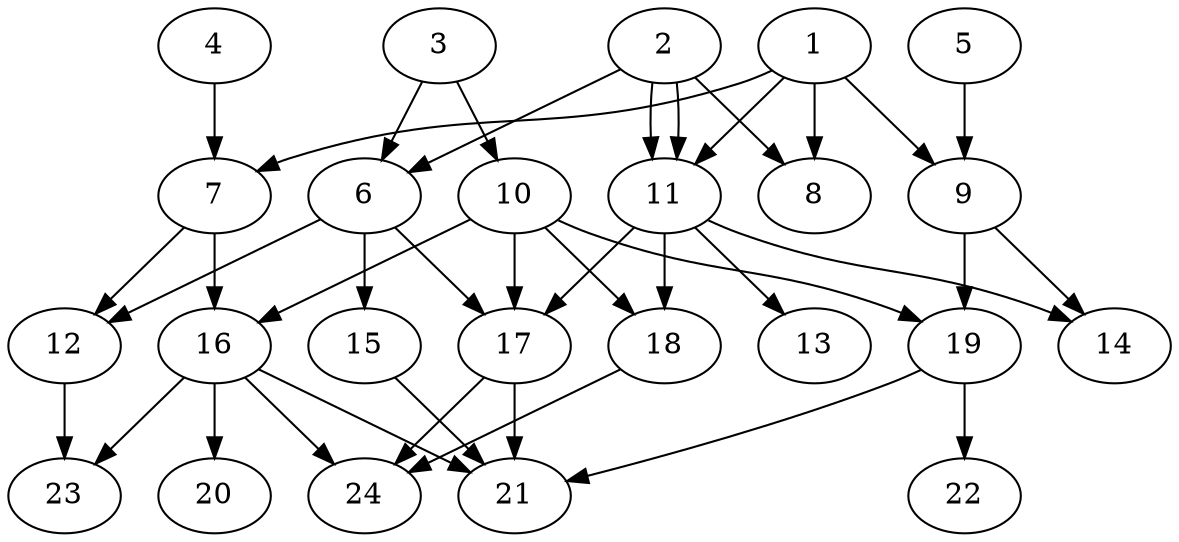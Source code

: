 // DAG (tier=2-normal, mode=data, n=24, ccr=0.411, fat=0.564, density=0.463, regular=0.520, jump=0.101, mindata=2097152, maxdata=16777216)
// DAG automatically generated by daggen at Sun Aug 24 16:33:34 2025
// /home/ermia/Project/Environments/daggen/bin/daggen --dot --ccr 0.411 --fat 0.564 --regular 0.520 --density 0.463 --jump 0.101 --mindata 2097152 --maxdata 16777216 -n 24 
digraph G {
  1 [size="13052627212184948", alpha="0.14", expect_size="6526313606092474"]
  1 -> 7 [size ="1274690333048832"]
  1 -> 8 [size ="1274690333048832"]
  1 -> 9 [size ="1274690333048832"]
  1 -> 11 [size ="1274690333048832"]
  2 [size="1885313802980993280", alpha="0.04", expect_size="942656901490496640"]
  2 -> 6 [size ="1669868864667648"]
  2 -> 8 [size ="1669868864667648"]
  2 -> 11 [size ="1669868864667648"]
  2 -> 11 [size ="1669868864667648"]
  3 [size="164368040221453888", alpha="0.09", expect_size="82184020110726944"]
  3 -> 6 [size ="66284439994368"]
  3 -> 10 [size ="66284439994368"]
  4 [size="2644156509446509428736", alpha="0.06", expect_size="1322078254723254714368"]
  4 -> 7 [size ="1529729911881728"]
  5 [size="2537927874814173696", alpha="0.08", expect_size="1268963937407086848"]
  5 -> 9 [size ="1659941853069312"]
  6 [size="929558419076092", alpha="0.08", expect_size="464779209538046"]
  6 -> 12 [size ="37134824112128"]
  6 -> 15 [size ="37134824112128"]
  6 -> 17 [size ="37134824112128"]
  7 [size="62184155673700576", alpha="0.03", expect_size="31092077836850288"]
  7 -> 12 [size ="1101689310412800"]
  7 -> 16 [size ="1101689310412800"]
  8 [size="728598031658804736", alpha="0.03", expect_size="364299015829402368"]
  9 [size="474890837733215830016", alpha="0.05", expect_size="237445418866607915008"]
  9 -> 14 [size ="486951656357888"]
  9 -> 19 [size ="486951656357888"]
  10 [size="52234856047833752", alpha="0.00", expect_size="26117428023916876"]
  10 -> 16 [size ="2094132101120000"]
  10 -> 17 [size ="2094132101120000"]
  10 -> 18 [size ="2094132101120000"]
  10 -> 19 [size ="2094132101120000"]
  11 [size="110189840268716720", alpha="0.20", expect_size="55094920134358360"]
  11 -> 13 [size ="192790646489088"]
  11 -> 14 [size ="192790646489088"]
  11 -> 17 [size ="192790646489088"]
  11 -> 18 [size ="192790646489088"]
  12 [size="7626653694760241", alpha="0.01", expect_size="3813326847380120"]
  12 -> 23 [size ="222746139164672"]
  13 [size="4234730949080122880", alpha="0.18", expect_size="2117365474540061440"]
  14 [size="25425582470894036", alpha="0.13", expect_size="12712791235447018"]
  15 [size="9606870079031476224", alpha="0.09", expect_size="4803435039515738112"]
  15 -> 21 [size ="36153021431808"]
  16 [size="4987752046354907", alpha="0.10", expect_size="2493876023177453"]
  16 -> 20 [size ="96005009702912"]
  16 -> 21 [size ="96005009702912"]
  16 -> 23 [size ="96005009702912"]
  16 -> 24 [size ="96005009702912"]
  17 [size="967084220997850496", alpha="0.08", expect_size="483542110498925248"]
  17 -> 21 [size ="633037654065152"]
  17 -> 24 [size ="633037654065152"]
  18 [size="20824083207186616", alpha="0.19", expect_size="10412041603593308"]
  18 -> 24 [size ="1376108058509312"]
  19 [size="143862009001895002112", alpha="0.09", expect_size="71931004500947501056"]
  19 -> 21 [size ="219644703014912"]
  19 -> 22 [size ="219644703014912"]
  20 [size="8494861001781924", alpha="0.05", expect_size="4247430500890962"]
  21 [size="122212313854621328", alpha="0.19", expect_size="61106156927310664"]
  22 [size="40875947369489760256", alpha="0.02", expect_size="20437973684744880128"]
  23 [size="142852257908523008000", alpha="0.06", expect_size="71426128954261504000"]
  24 [size="2871559224152320", alpha="0.13", expect_size="1435779612076160"]
}